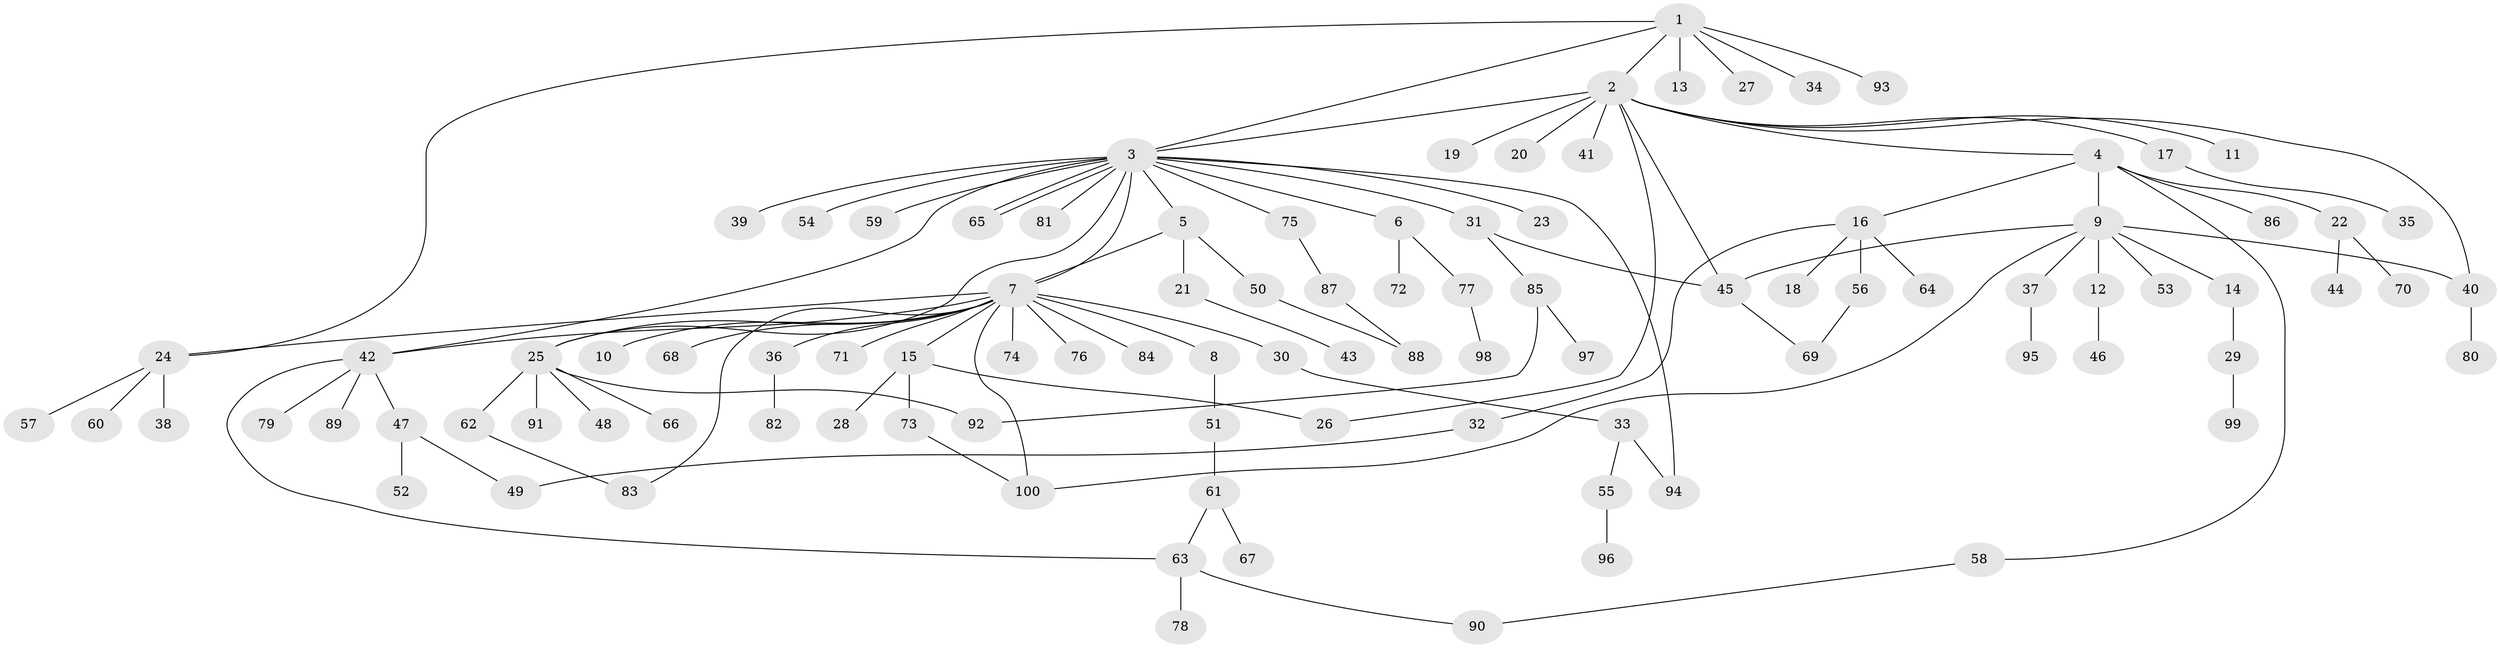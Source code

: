 // Generated by graph-tools (version 1.1) at 2025/11/02/21/25 10:11:09]
// undirected, 100 vertices, 119 edges
graph export_dot {
graph [start="1"]
  node [color=gray90,style=filled];
  1;
  2;
  3;
  4;
  5;
  6;
  7;
  8;
  9;
  10;
  11;
  12;
  13;
  14;
  15;
  16;
  17;
  18;
  19;
  20;
  21;
  22;
  23;
  24;
  25;
  26;
  27;
  28;
  29;
  30;
  31;
  32;
  33;
  34;
  35;
  36;
  37;
  38;
  39;
  40;
  41;
  42;
  43;
  44;
  45;
  46;
  47;
  48;
  49;
  50;
  51;
  52;
  53;
  54;
  55;
  56;
  57;
  58;
  59;
  60;
  61;
  62;
  63;
  64;
  65;
  66;
  67;
  68;
  69;
  70;
  71;
  72;
  73;
  74;
  75;
  76;
  77;
  78;
  79;
  80;
  81;
  82;
  83;
  84;
  85;
  86;
  87;
  88;
  89;
  90;
  91;
  92;
  93;
  94;
  95;
  96;
  97;
  98;
  99;
  100;
  1 -- 2;
  1 -- 3;
  1 -- 13;
  1 -- 24;
  1 -- 27;
  1 -- 34;
  1 -- 93;
  2 -- 3;
  2 -- 4;
  2 -- 11;
  2 -- 17;
  2 -- 19;
  2 -- 20;
  2 -- 26;
  2 -- 40;
  2 -- 41;
  2 -- 45;
  3 -- 5;
  3 -- 6;
  3 -- 7;
  3 -- 23;
  3 -- 25;
  3 -- 31;
  3 -- 39;
  3 -- 42;
  3 -- 54;
  3 -- 59;
  3 -- 65;
  3 -- 65;
  3 -- 75;
  3 -- 81;
  3 -- 94;
  4 -- 9;
  4 -- 16;
  4 -- 22;
  4 -- 58;
  4 -- 86;
  5 -- 7;
  5 -- 21;
  5 -- 50;
  6 -- 72;
  6 -- 77;
  7 -- 8;
  7 -- 10;
  7 -- 15;
  7 -- 24;
  7 -- 25;
  7 -- 30;
  7 -- 36;
  7 -- 42;
  7 -- 68;
  7 -- 71;
  7 -- 74;
  7 -- 76;
  7 -- 83;
  7 -- 84;
  7 -- 100;
  8 -- 51;
  9 -- 12;
  9 -- 14;
  9 -- 37;
  9 -- 40;
  9 -- 45;
  9 -- 53;
  9 -- 100;
  12 -- 46;
  14 -- 29;
  15 -- 26;
  15 -- 28;
  15 -- 73;
  16 -- 18;
  16 -- 32;
  16 -- 56;
  16 -- 64;
  17 -- 35;
  21 -- 43;
  22 -- 44;
  22 -- 70;
  24 -- 38;
  24 -- 57;
  24 -- 60;
  25 -- 48;
  25 -- 62;
  25 -- 66;
  25 -- 91;
  25 -- 92;
  29 -- 99;
  30 -- 33;
  31 -- 45;
  31 -- 85;
  32 -- 49;
  33 -- 55;
  33 -- 94;
  36 -- 82;
  37 -- 95;
  40 -- 80;
  42 -- 47;
  42 -- 63;
  42 -- 79;
  42 -- 89;
  45 -- 69;
  47 -- 49;
  47 -- 52;
  50 -- 88;
  51 -- 61;
  55 -- 96;
  56 -- 69;
  58 -- 90;
  61 -- 63;
  61 -- 67;
  62 -- 83;
  63 -- 78;
  63 -- 90;
  73 -- 100;
  75 -- 87;
  77 -- 98;
  85 -- 92;
  85 -- 97;
  87 -- 88;
}

